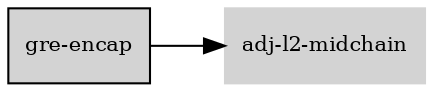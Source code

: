 digraph "gre_encap_subgraph" {
  rankdir=LR;
  node [shape=box, style=filled, fontsize=10, color=lightgray, fontcolor=black, fillcolor=lightgray];
  "gre-encap" [color=black, fontcolor=black, fillcolor=lightgray];
  edge [fontsize=8];
  "gre-encap" -> "adj-l2-midchain";
}
